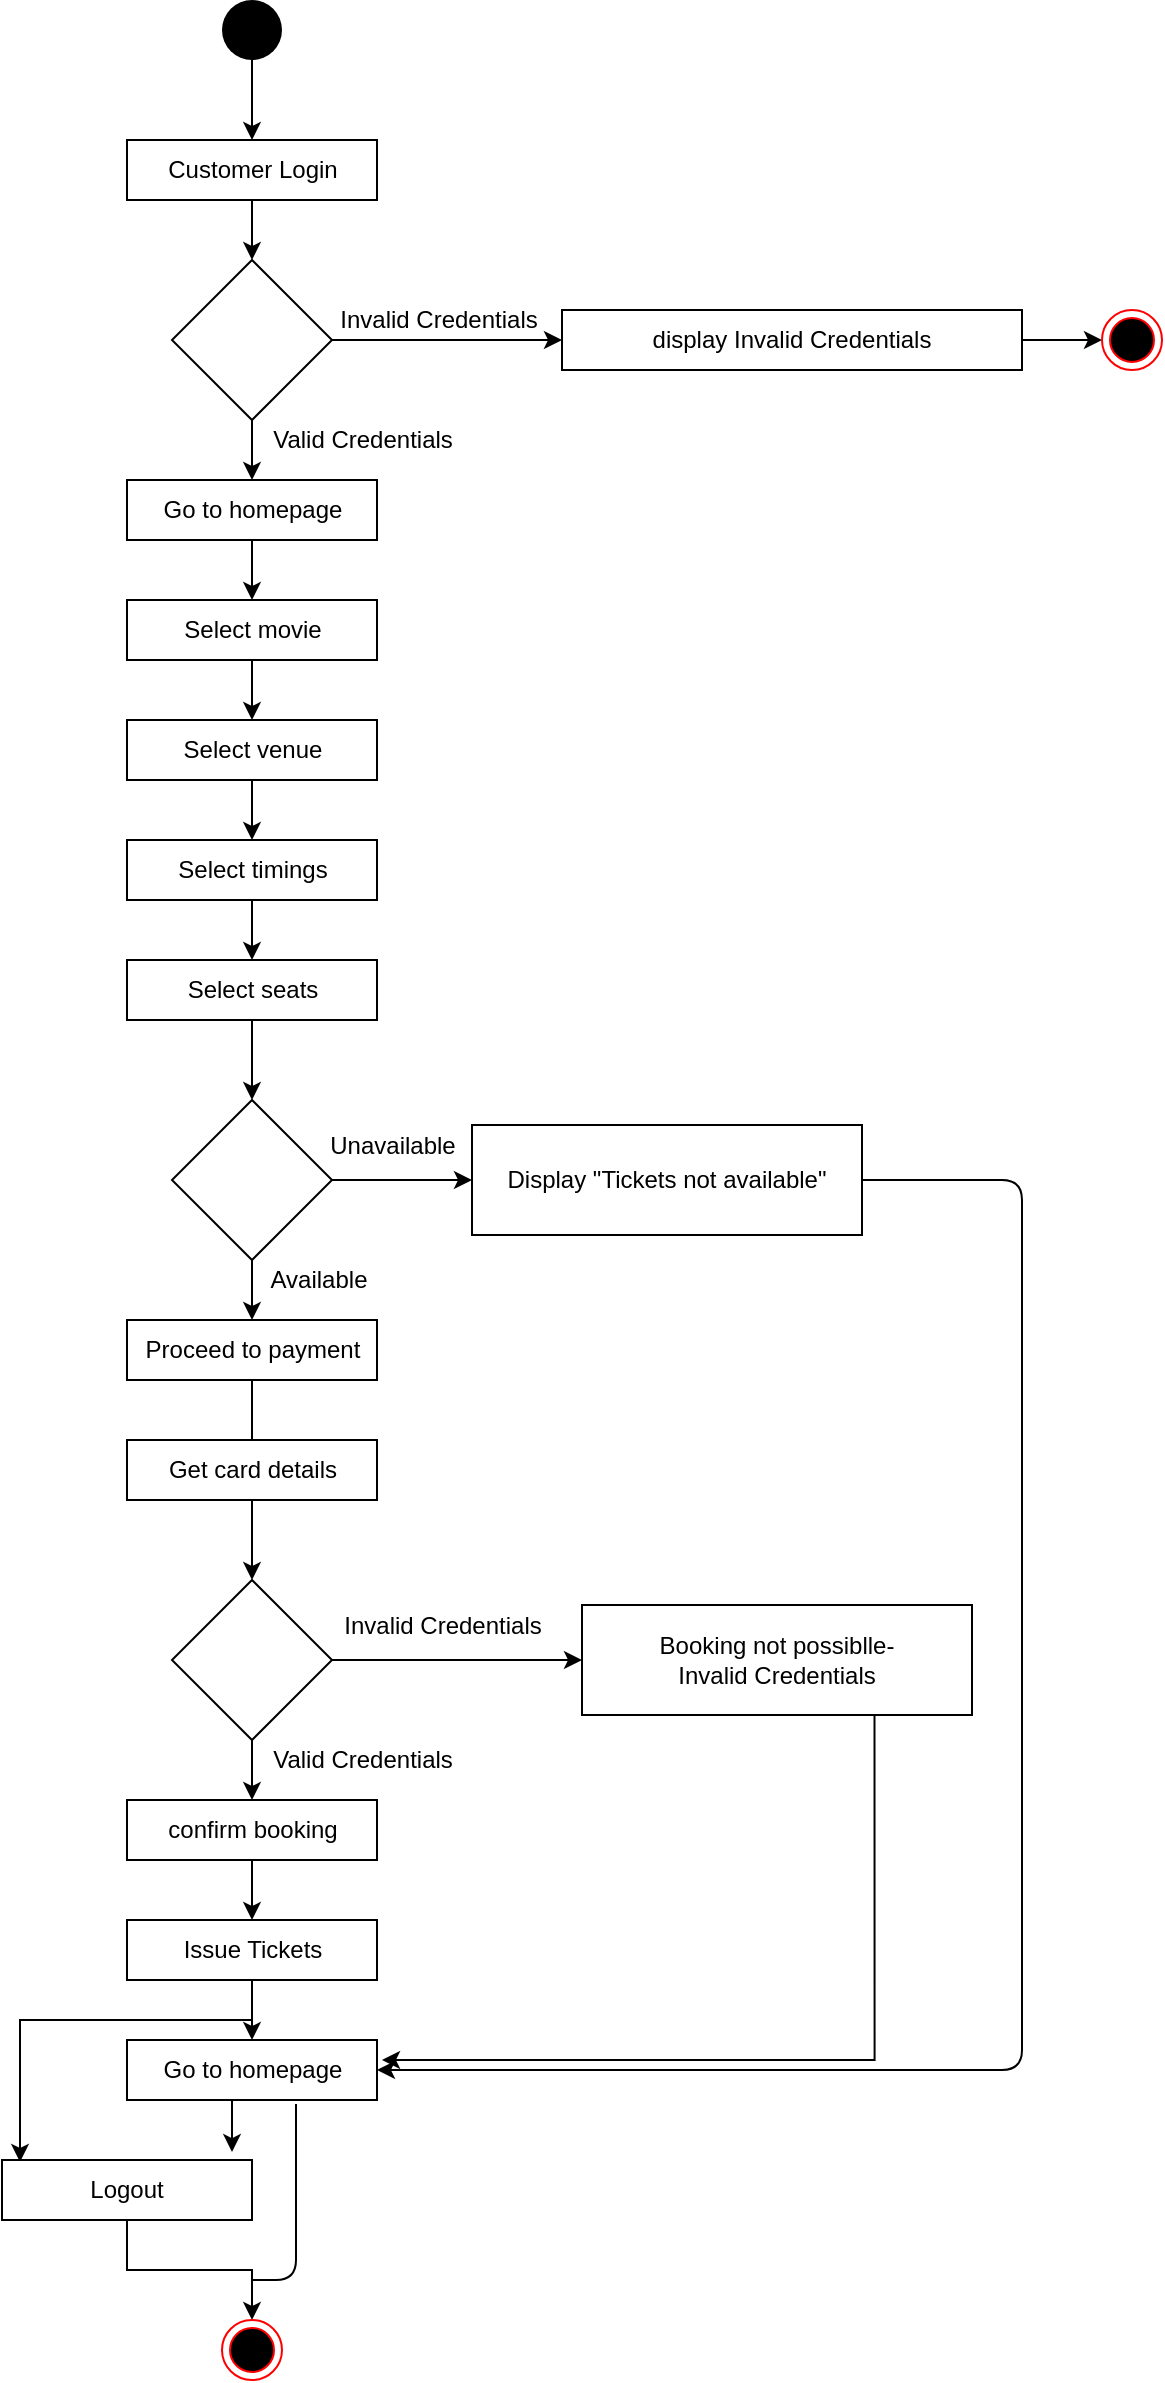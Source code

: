 <mxfile version="13.10.4" type="github">
  <diagram id="gQUU6YPlcCz4K3Z8st6E" name="Page-1">
    <mxGraphModel dx="1022" dy="1820" grid="1" gridSize="10" guides="1" tooltips="1" connect="1" arrows="1" fold="1" page="1" pageScale="1" pageWidth="850" pageHeight="1100" math="0" shadow="0">
      <root>
        <mxCell id="0" />
        <mxCell id="1" parent="0" />
        <mxCell id="xsEIZT0WJf75o-v4FThw-1" style="edgeStyle=orthogonalEdgeStyle;rounded=0;orthogonalLoop=1;jettySize=auto;html=1;exitX=0.5;exitY=1;exitDx=0;exitDy=0;entryX=0.5;entryY=0;entryDx=0;entryDy=0;" parent="1" source="xsEIZT0WJf75o-v4FThw-2" target="xsEIZT0WJf75o-v4FThw-4" edge="1">
          <mxGeometry relative="1" as="geometry" />
        </mxCell>
        <mxCell id="xsEIZT0WJf75o-v4FThw-2" value="" style="ellipse;fillColor=#000000;strokeColor=none;" parent="1" vertex="1">
          <mxGeometry x="280" y="-10" width="30" height="30" as="geometry" />
        </mxCell>
        <mxCell id="xsEIZT0WJf75o-v4FThw-3" style="edgeStyle=orthogonalEdgeStyle;rounded=0;orthogonalLoop=1;jettySize=auto;html=1;exitX=0.5;exitY=1;exitDx=0;exitDy=0;entryX=0.5;entryY=0;entryDx=0;entryDy=0;" parent="1" source="xsEIZT0WJf75o-v4FThw-4" target="xsEIZT0WJf75o-v4FThw-7" edge="1">
          <mxGeometry relative="1" as="geometry" />
        </mxCell>
        <mxCell id="xsEIZT0WJf75o-v4FThw-4" value="Customer Login" style="rounded=0;whiteSpace=wrap;html=1;" parent="1" vertex="1">
          <mxGeometry x="232.5" y="60" width="125" height="30" as="geometry" />
        </mxCell>
        <mxCell id="xsEIZT0WJf75o-v4FThw-5" style="edgeStyle=orthogonalEdgeStyle;rounded=0;orthogonalLoop=1;jettySize=auto;html=1;" parent="1" source="xsEIZT0WJf75o-v4FThw-7" target="xsEIZT0WJf75o-v4FThw-9" edge="1">
          <mxGeometry relative="1" as="geometry" />
        </mxCell>
        <mxCell id="xsEIZT0WJf75o-v4FThw-6" style="edgeStyle=orthogonalEdgeStyle;rounded=0;orthogonalLoop=1;jettySize=auto;html=1;exitX=0.5;exitY=1;exitDx=0;exitDy=0;entryX=0.5;entryY=0;entryDx=0;entryDy=0;" parent="1" source="xsEIZT0WJf75o-v4FThw-7" target="xsEIZT0WJf75o-v4FThw-10" edge="1">
          <mxGeometry relative="1" as="geometry" />
        </mxCell>
        <mxCell id="xsEIZT0WJf75o-v4FThw-7" value="" style="rhombus;whiteSpace=wrap;html=1;" parent="1" vertex="1">
          <mxGeometry x="255" y="120" width="80" height="80" as="geometry" />
        </mxCell>
        <mxCell id="xsEIZT0WJf75o-v4FThw-8" style="edgeStyle=orthogonalEdgeStyle;rounded=0;orthogonalLoop=1;jettySize=auto;html=1;exitX=1;exitY=0.5;exitDx=0;exitDy=0;entryX=0;entryY=0.5;entryDx=0;entryDy=0;" parent="1" source="xsEIZT0WJf75o-v4FThw-9" target="xsEIZT0WJf75o-v4FThw-11" edge="1">
          <mxGeometry relative="1" as="geometry" />
        </mxCell>
        <mxCell id="xsEIZT0WJf75o-v4FThw-9" value="display Invalid Credentials" style="rounded=0;whiteSpace=wrap;html=1;" parent="1" vertex="1">
          <mxGeometry x="450" y="145" width="230" height="30" as="geometry" />
        </mxCell>
        <mxCell id="zGSY-1a48lWYQwuU0ADP-22" style="edgeStyle=orthogonalEdgeStyle;rounded=0;orthogonalLoop=1;jettySize=auto;html=1;exitX=0.5;exitY=1;exitDx=0;exitDy=0;entryX=0.5;entryY=0;entryDx=0;entryDy=0;" edge="1" parent="1" source="xsEIZT0WJf75o-v4FThw-10" target="zGSY-1a48lWYQwuU0ADP-1">
          <mxGeometry relative="1" as="geometry" />
        </mxCell>
        <mxCell id="xsEIZT0WJf75o-v4FThw-10" value="Go to homepage" style="rounded=0;whiteSpace=wrap;html=1;" parent="1" vertex="1">
          <mxGeometry x="232.5" y="230" width="125" height="30" as="geometry" />
        </mxCell>
        <mxCell id="xsEIZT0WJf75o-v4FThw-11" value="" style="ellipse;html=1;shape=endState;fillColor=#000000;strokeColor=#ff0000;" parent="1" vertex="1">
          <mxGeometry x="720" y="145" width="30" height="30" as="geometry" />
        </mxCell>
        <mxCell id="xsEIZT0WJf75o-v4FThw-12" value="Invalid Credentials" style="text;html=1;align=center;verticalAlign=middle;resizable=0;points=[];autosize=1;" parent="1" vertex="1">
          <mxGeometry x="332.5" y="140" width="110" height="20" as="geometry" />
        </mxCell>
        <mxCell id="xsEIZT0WJf75o-v4FThw-13" value="Valid Credentials" style="text;html=1;align=center;verticalAlign=middle;resizable=0;points=[];autosize=1;" parent="1" vertex="1">
          <mxGeometry x="295" y="200" width="110" height="20" as="geometry" />
        </mxCell>
        <mxCell id="zGSY-1a48lWYQwuU0ADP-23" style="edgeStyle=orthogonalEdgeStyle;rounded=0;orthogonalLoop=1;jettySize=auto;html=1;exitX=0.5;exitY=1;exitDx=0;exitDy=0;entryX=0.5;entryY=0;entryDx=0;entryDy=0;" edge="1" parent="1" source="zGSY-1a48lWYQwuU0ADP-1" target="zGSY-1a48lWYQwuU0ADP-2">
          <mxGeometry relative="1" as="geometry" />
        </mxCell>
        <mxCell id="zGSY-1a48lWYQwuU0ADP-1" value="Select movie" style="rounded=0;whiteSpace=wrap;html=1;" vertex="1" parent="1">
          <mxGeometry x="232.5" y="290" width="125" height="30" as="geometry" />
        </mxCell>
        <mxCell id="zGSY-1a48lWYQwuU0ADP-24" style="edgeStyle=orthogonalEdgeStyle;rounded=0;orthogonalLoop=1;jettySize=auto;html=1;exitX=0.5;exitY=1;exitDx=0;exitDy=0;entryX=0.5;entryY=0;entryDx=0;entryDy=0;" edge="1" parent="1" source="zGSY-1a48lWYQwuU0ADP-2" target="zGSY-1a48lWYQwuU0ADP-3">
          <mxGeometry relative="1" as="geometry" />
        </mxCell>
        <mxCell id="zGSY-1a48lWYQwuU0ADP-2" value="Select venue" style="rounded=0;whiteSpace=wrap;html=1;" vertex="1" parent="1">
          <mxGeometry x="232.5" y="350" width="125" height="30" as="geometry" />
        </mxCell>
        <mxCell id="zGSY-1a48lWYQwuU0ADP-25" style="edgeStyle=orthogonalEdgeStyle;rounded=0;orthogonalLoop=1;jettySize=auto;html=1;exitX=0.5;exitY=1;exitDx=0;exitDy=0;entryX=0.5;entryY=0;entryDx=0;entryDy=0;" edge="1" parent="1" source="zGSY-1a48lWYQwuU0ADP-3" target="zGSY-1a48lWYQwuU0ADP-19">
          <mxGeometry relative="1" as="geometry" />
        </mxCell>
        <mxCell id="zGSY-1a48lWYQwuU0ADP-3" value="Select timings" style="rounded=0;whiteSpace=wrap;html=1;" vertex="1" parent="1">
          <mxGeometry x="232.5" y="410" width="125" height="30" as="geometry" />
        </mxCell>
        <mxCell id="zGSY-1a48lWYQwuU0ADP-26" style="edgeStyle=orthogonalEdgeStyle;rounded=0;orthogonalLoop=1;jettySize=auto;html=1;exitX=1;exitY=0.5;exitDx=0;exitDy=0;entryX=0;entryY=0.5;entryDx=0;entryDy=0;" edge="1" parent="1" source="zGSY-1a48lWYQwuU0ADP-4" target="zGSY-1a48lWYQwuU0ADP-5">
          <mxGeometry relative="1" as="geometry" />
        </mxCell>
        <mxCell id="zGSY-1a48lWYQwuU0ADP-28" style="edgeStyle=orthogonalEdgeStyle;rounded=0;orthogonalLoop=1;jettySize=auto;html=1;exitX=0.5;exitY=1;exitDx=0;exitDy=0;entryX=0.5;entryY=0;entryDx=0;entryDy=0;" edge="1" parent="1" source="zGSY-1a48lWYQwuU0ADP-4" target="zGSY-1a48lWYQwuU0ADP-6">
          <mxGeometry relative="1" as="geometry" />
        </mxCell>
        <mxCell id="zGSY-1a48lWYQwuU0ADP-4" value="" style="rhombus;whiteSpace=wrap;html=1;" vertex="1" parent="1">
          <mxGeometry x="255" y="540" width="80" height="80" as="geometry" />
        </mxCell>
        <mxCell id="zGSY-1a48lWYQwuU0ADP-5" value="Display &quot;Tickets not available&quot;" style="rounded=0;whiteSpace=wrap;html=1;" vertex="1" parent="1">
          <mxGeometry x="405" y="552.5" width="195" height="55" as="geometry" />
        </mxCell>
        <mxCell id="zGSY-1a48lWYQwuU0ADP-20" value="" style="edgeStyle=orthogonalEdgeStyle;rounded=0;orthogonalLoop=1;jettySize=auto;html=1;" edge="1" parent="1" source="zGSY-1a48lWYQwuU0ADP-6" target="zGSY-1a48lWYQwuU0ADP-8">
          <mxGeometry relative="1" as="geometry" />
        </mxCell>
        <mxCell id="zGSY-1a48lWYQwuU0ADP-6" value="Proceed to payment" style="rounded=0;whiteSpace=wrap;html=1;" vertex="1" parent="1">
          <mxGeometry x="232.5" y="650" width="125" height="30" as="geometry" />
        </mxCell>
        <mxCell id="zGSY-1a48lWYQwuU0ADP-7" value="Get card details" style="rounded=0;whiteSpace=wrap;html=1;" vertex="1" parent="1">
          <mxGeometry x="232.5" y="710" width="125" height="30" as="geometry" />
        </mxCell>
        <mxCell id="zGSY-1a48lWYQwuU0ADP-30" style="edgeStyle=orthogonalEdgeStyle;rounded=0;orthogonalLoop=1;jettySize=auto;html=1;exitX=1;exitY=0.5;exitDx=0;exitDy=0;entryX=0;entryY=0.5;entryDx=0;entryDy=0;" edge="1" parent="1" source="zGSY-1a48lWYQwuU0ADP-8" target="zGSY-1a48lWYQwuU0ADP-10">
          <mxGeometry relative="1" as="geometry" />
        </mxCell>
        <mxCell id="zGSY-1a48lWYQwuU0ADP-33" style="edgeStyle=orthogonalEdgeStyle;rounded=0;orthogonalLoop=1;jettySize=auto;html=1;exitX=0.5;exitY=1;exitDx=0;exitDy=0;entryX=0.5;entryY=0;entryDx=0;entryDy=0;" edge="1" parent="1" source="zGSY-1a48lWYQwuU0ADP-8" target="zGSY-1a48lWYQwuU0ADP-11">
          <mxGeometry relative="1" as="geometry" />
        </mxCell>
        <mxCell id="zGSY-1a48lWYQwuU0ADP-8" value="" style="rhombus;whiteSpace=wrap;html=1;" vertex="1" parent="1">
          <mxGeometry x="255" y="780" width="80" height="80" as="geometry" />
        </mxCell>
        <mxCell id="zGSY-1a48lWYQwuU0ADP-36" style="edgeStyle=orthogonalEdgeStyle;rounded=0;orthogonalLoop=1;jettySize=auto;html=1;exitX=0.75;exitY=1;exitDx=0;exitDy=0;" edge="1" parent="1" source="zGSY-1a48lWYQwuU0ADP-10">
          <mxGeometry relative="1" as="geometry">
            <mxPoint x="360" y="1020" as="targetPoint" />
            <Array as="points">
              <mxPoint x="606" y="1020" />
            </Array>
          </mxGeometry>
        </mxCell>
        <mxCell id="zGSY-1a48lWYQwuU0ADP-10" value="&lt;div&gt;Booking not possiblle-&lt;/div&gt;&lt;div&gt;Invalid Credentials&lt;br&gt;&lt;/div&gt;" style="rounded=0;whiteSpace=wrap;html=1;" vertex="1" parent="1">
          <mxGeometry x="460" y="792.5" width="195" height="55" as="geometry" />
        </mxCell>
        <mxCell id="zGSY-1a48lWYQwuU0ADP-44" style="edgeStyle=orthogonalEdgeStyle;rounded=0;orthogonalLoop=1;jettySize=auto;html=1;exitX=0.5;exitY=1;exitDx=0;exitDy=0;entryX=0.5;entryY=0;entryDx=0;entryDy=0;" edge="1" parent="1" source="zGSY-1a48lWYQwuU0ADP-11" target="zGSY-1a48lWYQwuU0ADP-12">
          <mxGeometry relative="1" as="geometry" />
        </mxCell>
        <mxCell id="zGSY-1a48lWYQwuU0ADP-11" value="confirm booking" style="rounded=0;whiteSpace=wrap;html=1;" vertex="1" parent="1">
          <mxGeometry x="232.5" y="890" width="125" height="30" as="geometry" />
        </mxCell>
        <mxCell id="zGSY-1a48lWYQwuU0ADP-38" style="edgeStyle=orthogonalEdgeStyle;rounded=0;orthogonalLoop=1;jettySize=auto;html=1;entryX=0.072;entryY=0.033;entryDx=0;entryDy=0;entryPerimeter=0;" edge="1" parent="1" target="zGSY-1a48lWYQwuU0ADP-14">
          <mxGeometry relative="1" as="geometry">
            <mxPoint x="295" y="1000" as="sourcePoint" />
            <Array as="points">
              <mxPoint x="179" y="1000" />
            </Array>
          </mxGeometry>
        </mxCell>
        <mxCell id="zGSY-1a48lWYQwuU0ADP-43" style="edgeStyle=orthogonalEdgeStyle;rounded=0;orthogonalLoop=1;jettySize=auto;html=1;exitX=0.5;exitY=1;exitDx=0;exitDy=0;entryX=0.5;entryY=0;entryDx=0;entryDy=0;" edge="1" parent="1" source="zGSY-1a48lWYQwuU0ADP-12" target="zGSY-1a48lWYQwuU0ADP-21">
          <mxGeometry relative="1" as="geometry" />
        </mxCell>
        <mxCell id="zGSY-1a48lWYQwuU0ADP-12" value="Issue Tickets" style="rounded=0;whiteSpace=wrap;html=1;" vertex="1" parent="1">
          <mxGeometry x="232.5" y="950" width="125" height="30" as="geometry" />
        </mxCell>
        <mxCell id="zGSY-1a48lWYQwuU0ADP-40" style="edgeStyle=orthogonalEdgeStyle;rounded=0;orthogonalLoop=1;jettySize=auto;html=1;exitX=0.5;exitY=1;exitDx=0;exitDy=0;entryX=0.5;entryY=0;entryDx=0;entryDy=0;" edge="1" parent="1" source="zGSY-1a48lWYQwuU0ADP-14" target="zGSY-1a48lWYQwuU0ADP-15">
          <mxGeometry relative="1" as="geometry" />
        </mxCell>
        <mxCell id="zGSY-1a48lWYQwuU0ADP-14" value="Logout" style="rounded=0;whiteSpace=wrap;html=1;" vertex="1" parent="1">
          <mxGeometry x="170" y="1070" width="125" height="30" as="geometry" />
        </mxCell>
        <mxCell id="zGSY-1a48lWYQwuU0ADP-15" value="" style="ellipse;html=1;shape=endState;fillColor=#000000;strokeColor=#ff0000;" vertex="1" parent="1">
          <mxGeometry x="280" y="1150" width="30" height="30" as="geometry" />
        </mxCell>
        <mxCell id="zGSY-1a48lWYQwuU0ADP-34" style="edgeStyle=orthogonalEdgeStyle;rounded=0;orthogonalLoop=1;jettySize=auto;html=1;exitX=0.5;exitY=1;exitDx=0;exitDy=0;entryX=0.5;entryY=0;entryDx=0;entryDy=0;" edge="1" parent="1" source="zGSY-1a48lWYQwuU0ADP-19" target="zGSY-1a48lWYQwuU0ADP-4">
          <mxGeometry relative="1" as="geometry" />
        </mxCell>
        <mxCell id="zGSY-1a48lWYQwuU0ADP-19" value="Select seats" style="rounded=0;whiteSpace=wrap;html=1;" vertex="1" parent="1">
          <mxGeometry x="232.5" y="470" width="125" height="30" as="geometry" />
        </mxCell>
        <mxCell id="zGSY-1a48lWYQwuU0ADP-39" style="edgeStyle=orthogonalEdgeStyle;rounded=0;orthogonalLoop=1;jettySize=auto;html=1;exitX=0.5;exitY=1;exitDx=0;exitDy=0;entryX=0.92;entryY=-0.133;entryDx=0;entryDy=0;entryPerimeter=0;" edge="1" parent="1" source="zGSY-1a48lWYQwuU0ADP-21" target="zGSY-1a48lWYQwuU0ADP-14">
          <mxGeometry relative="1" as="geometry" />
        </mxCell>
        <mxCell id="zGSY-1a48lWYQwuU0ADP-21" value="Go to homepage" style="rounded=0;whiteSpace=wrap;html=1;" vertex="1" parent="1">
          <mxGeometry x="232.5" y="1010" width="125" height="30" as="geometry" />
        </mxCell>
        <mxCell id="zGSY-1a48lWYQwuU0ADP-27" value="Unavailable" style="text;html=1;align=center;verticalAlign=middle;resizable=0;points=[];autosize=1;" vertex="1" parent="1">
          <mxGeometry x="325" y="552.5" width="80" height="20" as="geometry" />
        </mxCell>
        <mxCell id="zGSY-1a48lWYQwuU0ADP-29" value="Available" style="text;html=1;align=center;verticalAlign=middle;resizable=0;points=[];autosize=1;" vertex="1" parent="1">
          <mxGeometry x="297.5" y="620" width="60" height="20" as="geometry" />
        </mxCell>
        <mxCell id="zGSY-1a48lWYQwuU0ADP-31" value="Invalid Credentials" style="text;html=1;align=center;verticalAlign=middle;resizable=0;points=[];autosize=1;" vertex="1" parent="1">
          <mxGeometry x="335" y="792.5" width="110" height="20" as="geometry" />
        </mxCell>
        <mxCell id="zGSY-1a48lWYQwuU0ADP-32" value="Valid Credentials" style="text;html=1;align=center;verticalAlign=middle;resizable=0;points=[];autosize=1;" vertex="1" parent="1">
          <mxGeometry x="295" y="860" width="110" height="20" as="geometry" />
        </mxCell>
        <mxCell id="zGSY-1a48lWYQwuU0ADP-35" value="" style="endArrow=classic;html=1;exitX=1;exitY=0.5;exitDx=0;exitDy=0;entryX=1;entryY=0.5;entryDx=0;entryDy=0;" edge="1" parent="1" source="zGSY-1a48lWYQwuU0ADP-5" target="zGSY-1a48lWYQwuU0ADP-21">
          <mxGeometry width="50" height="50" relative="1" as="geometry">
            <mxPoint x="790" y="670" as="sourcePoint" />
            <mxPoint x="840" y="620" as="targetPoint" />
            <Array as="points">
              <mxPoint x="680" y="580" />
              <mxPoint x="680" y="1025" />
            </Array>
          </mxGeometry>
        </mxCell>
        <mxCell id="zGSY-1a48lWYQwuU0ADP-42" value="" style="endArrow=none;html=1;entryX=0.676;entryY=1.067;entryDx=0;entryDy=0;entryPerimeter=0;" edge="1" parent="1" target="zGSY-1a48lWYQwuU0ADP-21">
          <mxGeometry width="50" height="50" relative="1" as="geometry">
            <mxPoint x="295" y="1130" as="sourcePoint" />
            <mxPoint x="390" y="1070" as="targetPoint" />
            <Array as="points">
              <mxPoint x="317" y="1130" />
            </Array>
          </mxGeometry>
        </mxCell>
      </root>
    </mxGraphModel>
  </diagram>
</mxfile>
